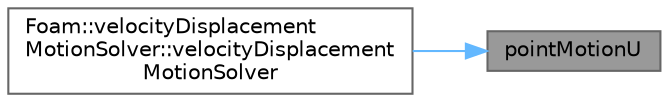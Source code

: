 digraph "pointMotionU"
{
 // LATEX_PDF_SIZE
  bgcolor="transparent";
  edge [fontname=Helvetica,fontsize=10,labelfontname=Helvetica,labelfontsize=10];
  node [fontname=Helvetica,fontsize=10,shape=box,height=0.2,width=0.4];
  rankdir="RL";
  Node1 [id="Node000001",label="pointMotionU",height=0.2,width=0.4,color="gray40", fillcolor="grey60", style="filled", fontcolor="black",tooltip=" "];
  Node1 -> Node2 [id="edge1_Node000001_Node000002",dir="back",color="steelblue1",style="solid",tooltip=" "];
  Node2 [id="Node000002",label="Foam::velocityDisplacement\lMotionSolver::velocityDisplacement\lMotionSolver",height=0.2,width=0.4,color="grey40", fillcolor="white", style="filled",URL="$classFoam_1_1velocityDisplacementMotionSolver.html#a70a3aa6d91308d7040e47239c89fb7db",tooltip=" "];
}
